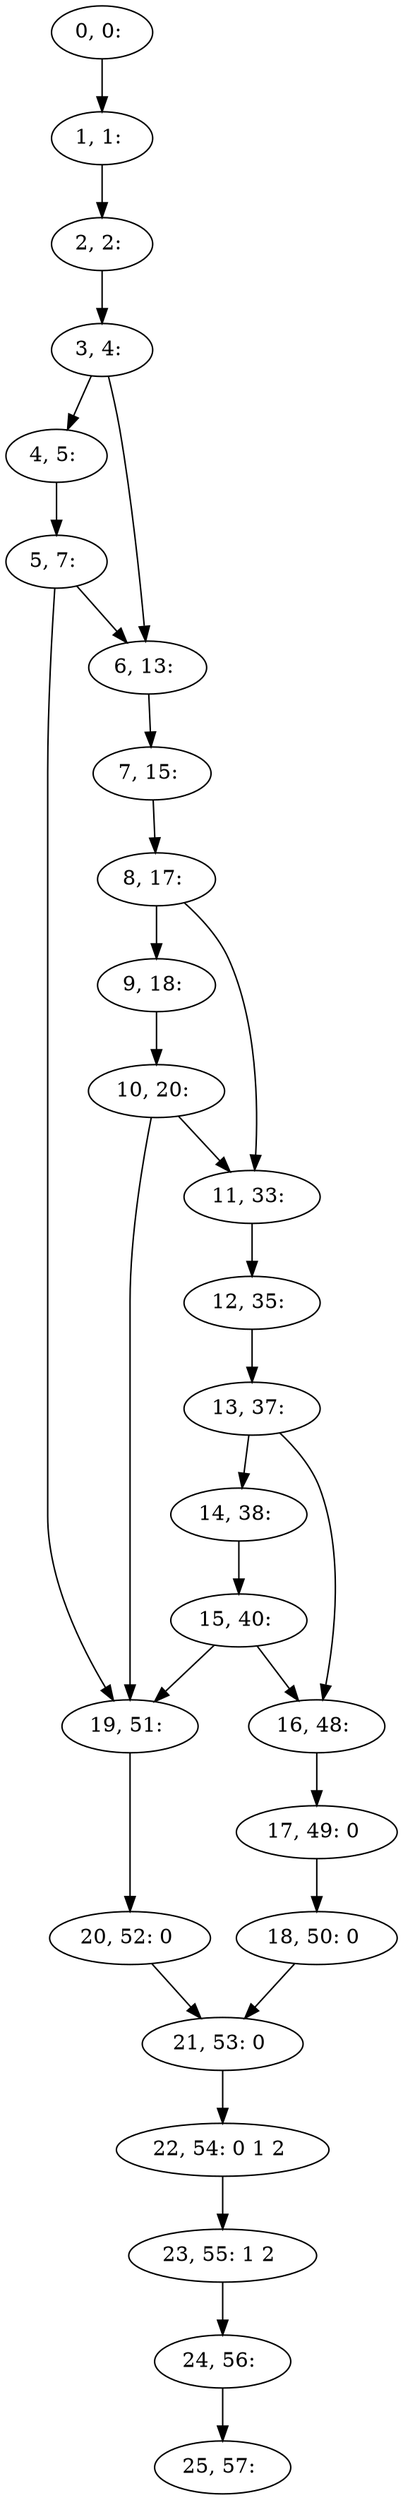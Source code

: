 digraph G {
0[label="0, 0: "];
1[label="1, 1: "];
2[label="2, 2: "];
3[label="3, 4: "];
4[label="4, 5: "];
5[label="5, 7: "];
6[label="6, 13: "];
7[label="7, 15: "];
8[label="8, 17: "];
9[label="9, 18: "];
10[label="10, 20: "];
11[label="11, 33: "];
12[label="12, 35: "];
13[label="13, 37: "];
14[label="14, 38: "];
15[label="15, 40: "];
16[label="16, 48: "];
17[label="17, 49: 0 "];
18[label="18, 50: 0 "];
19[label="19, 51: "];
20[label="20, 52: 0 "];
21[label="21, 53: 0 "];
22[label="22, 54: 0 1 2 "];
23[label="23, 55: 1 2 "];
24[label="24, 56: "];
25[label="25, 57: "];
0->1 ;
1->2 ;
2->3 ;
3->4 ;
3->6 ;
4->5 ;
5->6 ;
5->19 ;
6->7 ;
7->8 ;
8->9 ;
8->11 ;
9->10 ;
10->11 ;
10->19 ;
11->12 ;
12->13 ;
13->14 ;
13->16 ;
14->15 ;
15->16 ;
15->19 ;
16->17 ;
17->18 ;
18->21 ;
19->20 ;
20->21 ;
21->22 ;
22->23 ;
23->24 ;
24->25 ;
}

